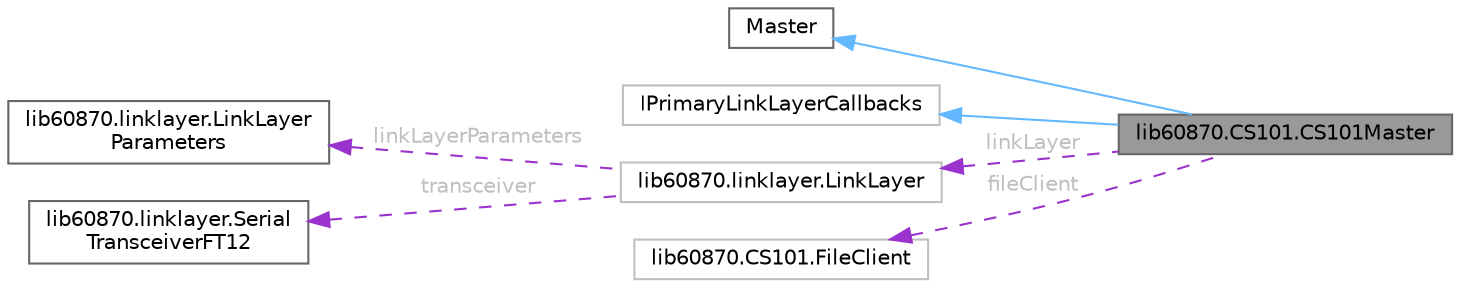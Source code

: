 digraph "lib60870.CS101.CS101Master"
{
 // LATEX_PDF_SIZE
  bgcolor="transparent";
  edge [fontname=Helvetica,fontsize=10,labelfontname=Helvetica,labelfontsize=10];
  node [fontname=Helvetica,fontsize=10,shape=box,height=0.2,width=0.4];
  rankdir="LR";
  Node1 [id="Node000001",label="lib60870.CS101.CS101Master",height=0.2,width=0.4,color="gray40", fillcolor="grey60", style="filled", fontcolor="black",tooltip=" "];
  Node2 -> Node1 [id="edge1_Node000001_Node000002",dir="back",color="steelblue1",style="solid",tooltip=" "];
  Node2 [id="Node000002",label="Master",height=0.2,width=0.4,color="gray40", fillcolor="white", style="filled",URL="$classlib60870_1_1_c_s101_1_1_master.html",tooltip="Common interface for CS104 and CS101 balanced and unbalanced master."];
  Node3 -> Node1 [id="edge2_Node000001_Node000003",dir="back",color="steelblue1",style="solid",tooltip=" "];
  Node3 [id="Node000003",label="IPrimaryLinkLayerCallbacks",height=0.2,width=0.4,color="grey75", fillcolor="white", style="filled",tooltip=" "];
  Node4 -> Node1 [id="edge3_Node000001_Node000004",dir="back",color="darkorchid3",style="dashed",tooltip=" ",label=" linkLayer",fontcolor="grey" ];
  Node4 [id="Node000004",label="lib60870.linklayer.LinkLayer",height=0.2,width=0.4,color="grey75", fillcolor="white", style="filled",tooltip=" "];
  Node5 -> Node4 [id="edge4_Node000004_Node000005",dir="back",color="darkorchid3",style="dashed",tooltip=" ",label=" linkLayerParameters",fontcolor="grey" ];
  Node5 [id="Node000005",label="lib60870.linklayer.LinkLayer\lParameters",height=0.2,width=0.4,color="gray40", fillcolor="white", style="filled",URL="$classlib60870_1_1linklayer_1_1_link_layer_parameters.html",tooltip="Link layer specific parameters."];
  Node6 -> Node4 [id="edge5_Node000004_Node000006",dir="back",color="darkorchid3",style="dashed",tooltip=" ",label=" transceiver",fontcolor="grey" ];
  Node6 [id="Node000006",label="lib60870.linklayer.Serial\lTransceiverFT12",height=0.2,width=0.4,color="gray40", fillcolor="white", style="filled",tooltip=" "];
  Node7 -> Node1 [id="edge6_Node000001_Node000007",dir="back",color="darkorchid3",style="dashed",tooltip=" ",label=" fileClient",fontcolor="grey" ];
  Node7 [id="Node000007",label="lib60870.CS101.FileClient",height=0.2,width=0.4,color="grey75", fillcolor="white", style="filled",tooltip=" "];
}

